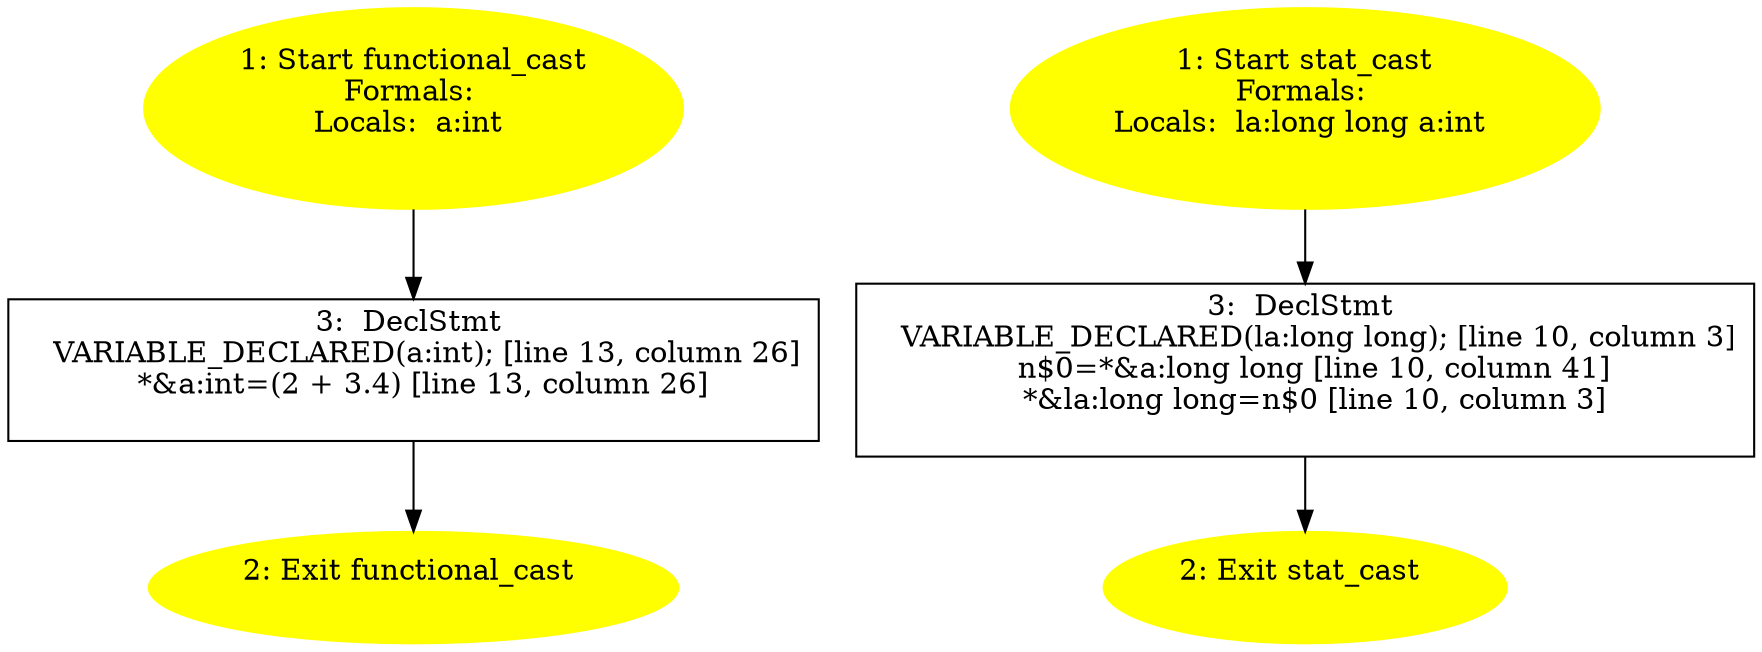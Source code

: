 /* @generated */
digraph cfg {
"functional_cast#14011367992313068.82cd85208f04494c_1" [label="1: Start functional_cast\nFormals: \nLocals:  a:int \n  " color=yellow style=filled]
	

	 "functional_cast#14011367992313068.82cd85208f04494c_1" -> "functional_cast#14011367992313068.82cd85208f04494c_3" ;
"functional_cast#14011367992313068.82cd85208f04494c_2" [label="2: Exit functional_cast \n  " color=yellow style=filled]
	

"functional_cast#14011367992313068.82cd85208f04494c_3" [label="3:  DeclStmt \n   VARIABLE_DECLARED(a:int); [line 13, column 26]\n  *&a:int=(2 + 3.4) [line 13, column 26]\n " shape="box"]
	

	 "functional_cast#14011367992313068.82cd85208f04494c_3" -> "functional_cast#14011367992313068.82cd85208f04494c_2" ;
"stat_cast#12446126613472042601.03b0c783caaf8ed8_1" [label="1: Start stat_cast\nFormals: \nLocals:  la:long long a:int \n  " color=yellow style=filled]
	

	 "stat_cast#12446126613472042601.03b0c783caaf8ed8_1" -> "stat_cast#12446126613472042601.03b0c783caaf8ed8_3" ;
"stat_cast#12446126613472042601.03b0c783caaf8ed8_2" [label="2: Exit stat_cast \n  " color=yellow style=filled]
	

"stat_cast#12446126613472042601.03b0c783caaf8ed8_3" [label="3:  DeclStmt \n   VARIABLE_DECLARED(la:long long); [line 10, column 3]\n  n$0=*&a:long long [line 10, column 41]\n  *&la:long long=n$0 [line 10, column 3]\n " shape="box"]
	

	 "stat_cast#12446126613472042601.03b0c783caaf8ed8_3" -> "stat_cast#12446126613472042601.03b0c783caaf8ed8_2" ;
}
